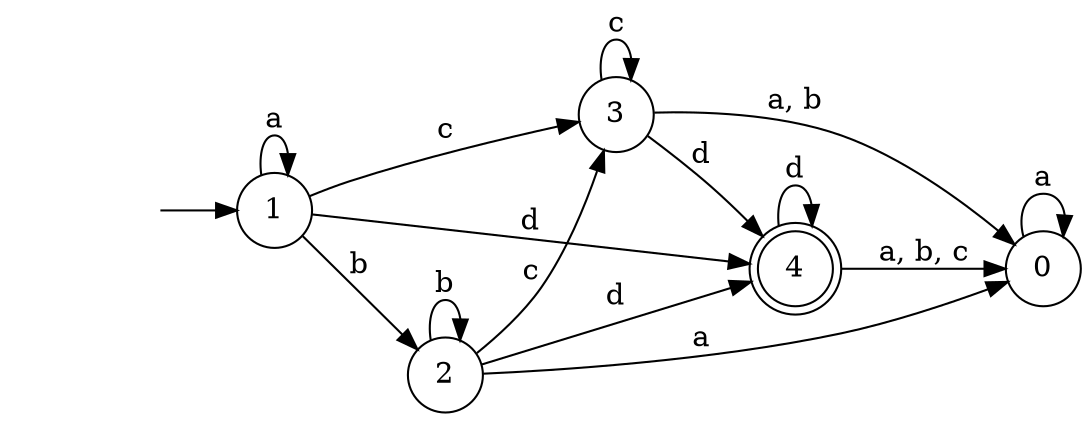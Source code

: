 digraph finite_state_machine { rankdir=LR
	node [shape=doublecircle]
	4

	node [shape=circle]
	fake0 [style=invisible]
	fake0 -> 1

	1 -> 1 [label="a"] 
	1 -> 2 [label="b"] 
	1 -> 3 [label="c"] 
	1 -> 4 [label="d"] 
	2 -> 2 [label="b"] 
	2 -> 3 [label="c"] 
	2 -> 4 [label="d"] 
	2 -> 0 [label="a"] 
	3 -> 3 [label="c"] 
	3 -> 4 [label="d"] 
	3 -> 0 [label="a, b"] 
	4 -> 4 [label="d"] 
	4 -> 0 [label="a, b, c"] 
	0 -> 0 [label="a"] 
}
